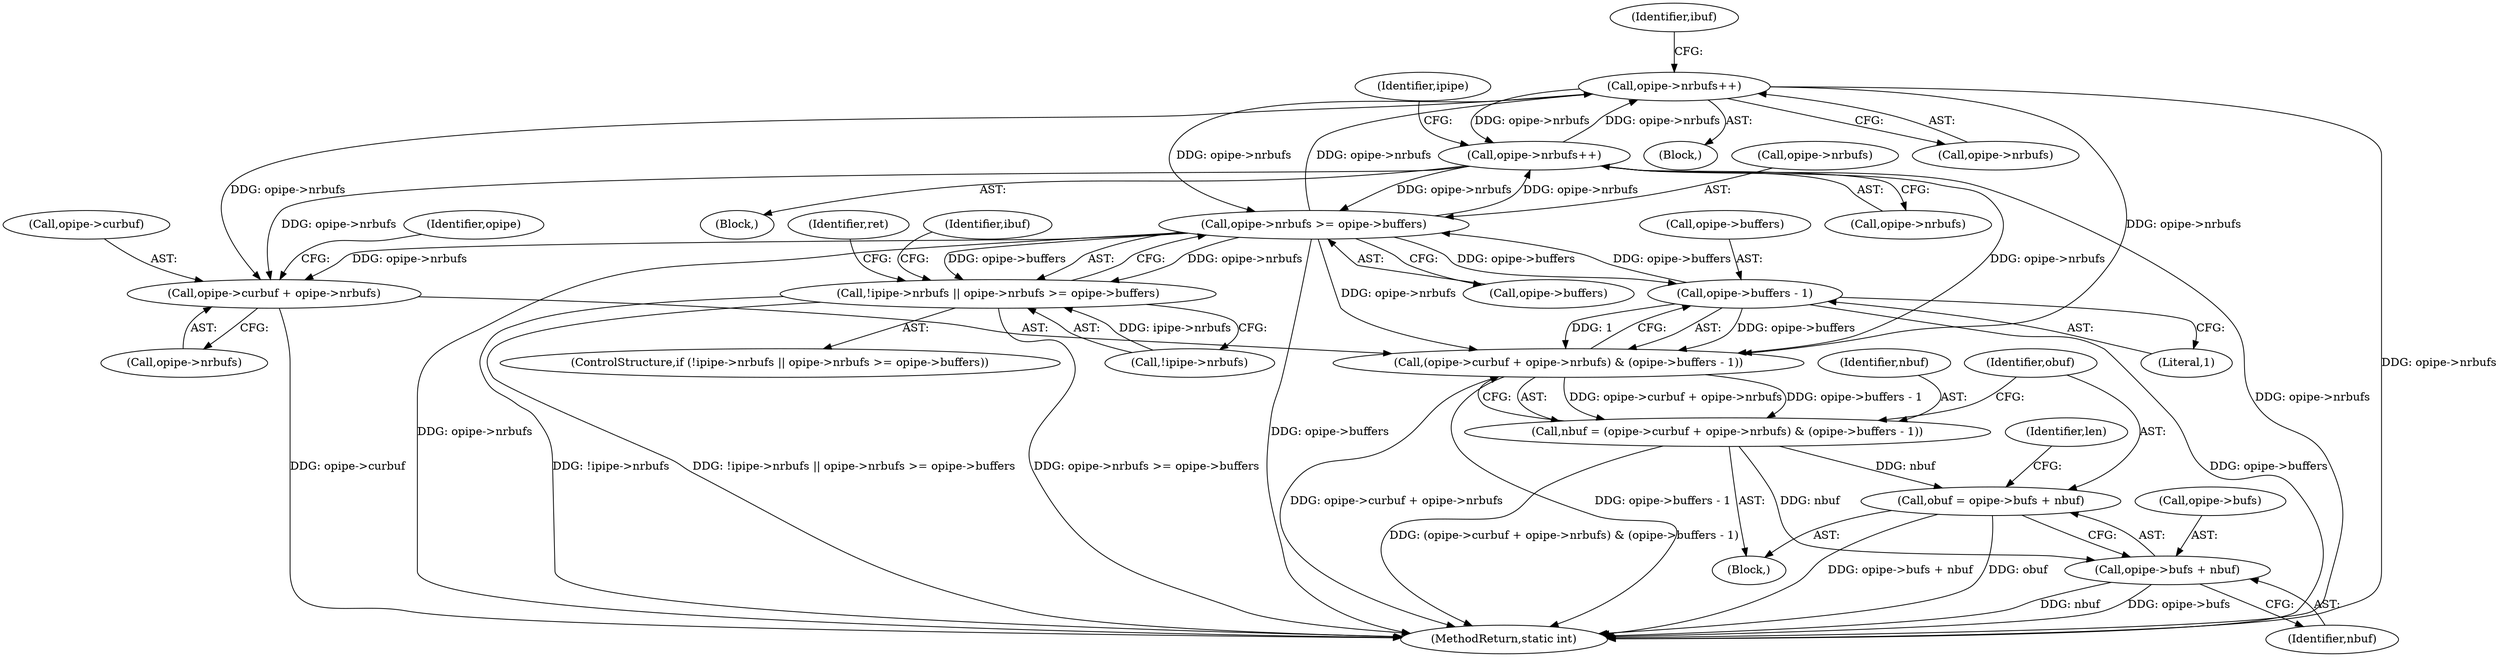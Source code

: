 digraph "0_linux_15fab63e1e57be9fdb5eec1bbc5916e9825e9acb_0@pointer" {
"1000304" [label="(Call,opipe->nrbufs++)"];
"1000258" [label="(Call,opipe->nrbufs++)"];
"1000184" [label="(Call,opipe->nrbufs >= opipe->buffers)"];
"1000304" [label="(Call,opipe->nrbufs++)"];
"1000229" [label="(Call,opipe->buffers - 1)"];
"1000179" [label="(Call,!ipipe->nrbufs || opipe->nrbufs >= opipe->buffers)"];
"1000221" [label="(Call,(opipe->curbuf + opipe->nrbufs) & (opipe->buffers - 1))"];
"1000219" [label="(Call,nbuf = (opipe->curbuf + opipe->nrbufs) & (opipe->buffers - 1))"];
"1000234" [label="(Call,obuf = opipe->bufs + nbuf)"];
"1000236" [label="(Call,opipe->bufs + nbuf)"];
"1000222" [label="(Call,opipe->curbuf + opipe->nrbufs)"];
"1000247" [label="(Block,)"];
"1000223" [label="(Call,opipe->curbuf)"];
"1000230" [label="(Call,opipe->buffers)"];
"1000178" [label="(ControlStructure,if (!ipipe->nrbufs || opipe->nrbufs >= opipe->buffers))"];
"1000221" [label="(Call,(opipe->curbuf + opipe->nrbufs) & (opipe->buffers - 1))"];
"1000236" [label="(Call,opipe->bufs + nbuf)"];
"1000285" [label="(Block,)"];
"1000229" [label="(Call,opipe->buffers - 1)"];
"1000220" [label="(Identifier,nbuf)"];
"1000234" [label="(Call,obuf = opipe->bufs + nbuf)"];
"1000188" [label="(Call,opipe->buffers)"];
"1000193" [label="(Identifier,ret)"];
"1000211" [label="(Identifier,ibuf)"];
"1000310" [label="(Identifier,ibuf)"];
"1000185" [label="(Call,opipe->nrbufs)"];
"1000349" [label="(MethodReturn,static int)"];
"1000226" [label="(Call,opipe->nrbufs)"];
"1000233" [label="(Literal,1)"];
"1000235" [label="(Identifier,obuf)"];
"1000240" [label="(Identifier,nbuf)"];
"1000179" [label="(Call,!ipipe->nrbufs || opipe->nrbufs >= opipe->buffers)"];
"1000243" [label="(Identifier,len)"];
"1000264" [label="(Identifier,ipipe)"];
"1000184" [label="(Call,opipe->nrbufs >= opipe->buffers)"];
"1000180" [label="(Call,!ipipe->nrbufs)"];
"1000304" [label="(Call,opipe->nrbufs++)"];
"1000219" [label="(Call,nbuf = (opipe->curbuf + opipe->nrbufs) & (opipe->buffers - 1))"];
"1000237" [label="(Call,opipe->bufs)"];
"1000259" [label="(Call,opipe->nrbufs)"];
"1000148" [label="(Block,)"];
"1000258" [label="(Call,opipe->nrbufs++)"];
"1000231" [label="(Identifier,opipe)"];
"1000305" [label="(Call,opipe->nrbufs)"];
"1000222" [label="(Call,opipe->curbuf + opipe->nrbufs)"];
"1000304" -> "1000285"  [label="AST: "];
"1000304" -> "1000305"  [label="CFG: "];
"1000305" -> "1000304"  [label="AST: "];
"1000310" -> "1000304"  [label="CFG: "];
"1000304" -> "1000349"  [label="DDG: opipe->nrbufs"];
"1000304" -> "1000184"  [label="DDG: opipe->nrbufs"];
"1000304" -> "1000221"  [label="DDG: opipe->nrbufs"];
"1000304" -> "1000222"  [label="DDG: opipe->nrbufs"];
"1000304" -> "1000258"  [label="DDG: opipe->nrbufs"];
"1000258" -> "1000304"  [label="DDG: opipe->nrbufs"];
"1000184" -> "1000304"  [label="DDG: opipe->nrbufs"];
"1000258" -> "1000247"  [label="AST: "];
"1000258" -> "1000259"  [label="CFG: "];
"1000259" -> "1000258"  [label="AST: "];
"1000264" -> "1000258"  [label="CFG: "];
"1000258" -> "1000349"  [label="DDG: opipe->nrbufs"];
"1000258" -> "1000184"  [label="DDG: opipe->nrbufs"];
"1000258" -> "1000221"  [label="DDG: opipe->nrbufs"];
"1000258" -> "1000222"  [label="DDG: opipe->nrbufs"];
"1000184" -> "1000258"  [label="DDG: opipe->nrbufs"];
"1000184" -> "1000179"  [label="AST: "];
"1000184" -> "1000188"  [label="CFG: "];
"1000185" -> "1000184"  [label="AST: "];
"1000188" -> "1000184"  [label="AST: "];
"1000179" -> "1000184"  [label="CFG: "];
"1000184" -> "1000349"  [label="DDG: opipe->nrbufs"];
"1000184" -> "1000349"  [label="DDG: opipe->buffers"];
"1000184" -> "1000179"  [label="DDG: opipe->nrbufs"];
"1000184" -> "1000179"  [label="DDG: opipe->buffers"];
"1000229" -> "1000184"  [label="DDG: opipe->buffers"];
"1000184" -> "1000221"  [label="DDG: opipe->nrbufs"];
"1000184" -> "1000222"  [label="DDG: opipe->nrbufs"];
"1000184" -> "1000229"  [label="DDG: opipe->buffers"];
"1000229" -> "1000221"  [label="AST: "];
"1000229" -> "1000233"  [label="CFG: "];
"1000230" -> "1000229"  [label="AST: "];
"1000233" -> "1000229"  [label="AST: "];
"1000221" -> "1000229"  [label="CFG: "];
"1000229" -> "1000349"  [label="DDG: opipe->buffers"];
"1000229" -> "1000221"  [label="DDG: opipe->buffers"];
"1000229" -> "1000221"  [label="DDG: 1"];
"1000179" -> "1000178"  [label="AST: "];
"1000179" -> "1000180"  [label="CFG: "];
"1000180" -> "1000179"  [label="AST: "];
"1000193" -> "1000179"  [label="CFG: "];
"1000211" -> "1000179"  [label="CFG: "];
"1000179" -> "1000349"  [label="DDG: !ipipe->nrbufs || opipe->nrbufs >= opipe->buffers"];
"1000179" -> "1000349"  [label="DDG: opipe->nrbufs >= opipe->buffers"];
"1000179" -> "1000349"  [label="DDG: !ipipe->nrbufs"];
"1000180" -> "1000179"  [label="DDG: ipipe->nrbufs"];
"1000221" -> "1000219"  [label="AST: "];
"1000222" -> "1000221"  [label="AST: "];
"1000219" -> "1000221"  [label="CFG: "];
"1000221" -> "1000349"  [label="DDG: opipe->buffers - 1"];
"1000221" -> "1000349"  [label="DDG: opipe->curbuf + opipe->nrbufs"];
"1000221" -> "1000219"  [label="DDG: opipe->curbuf + opipe->nrbufs"];
"1000221" -> "1000219"  [label="DDG: opipe->buffers - 1"];
"1000219" -> "1000148"  [label="AST: "];
"1000220" -> "1000219"  [label="AST: "];
"1000235" -> "1000219"  [label="CFG: "];
"1000219" -> "1000349"  [label="DDG: (opipe->curbuf + opipe->nrbufs) & (opipe->buffers - 1)"];
"1000219" -> "1000234"  [label="DDG: nbuf"];
"1000219" -> "1000236"  [label="DDG: nbuf"];
"1000234" -> "1000148"  [label="AST: "];
"1000234" -> "1000236"  [label="CFG: "];
"1000235" -> "1000234"  [label="AST: "];
"1000236" -> "1000234"  [label="AST: "];
"1000243" -> "1000234"  [label="CFG: "];
"1000234" -> "1000349"  [label="DDG: opipe->bufs + nbuf"];
"1000234" -> "1000349"  [label="DDG: obuf"];
"1000236" -> "1000240"  [label="CFG: "];
"1000237" -> "1000236"  [label="AST: "];
"1000240" -> "1000236"  [label="AST: "];
"1000236" -> "1000349"  [label="DDG: opipe->bufs"];
"1000236" -> "1000349"  [label="DDG: nbuf"];
"1000222" -> "1000226"  [label="CFG: "];
"1000223" -> "1000222"  [label="AST: "];
"1000226" -> "1000222"  [label="AST: "];
"1000231" -> "1000222"  [label="CFG: "];
"1000222" -> "1000349"  [label="DDG: opipe->curbuf"];
}
